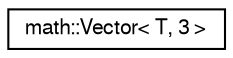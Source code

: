 digraph "Graphical Class Hierarchy"
{
  edge [fontname="FreeSans",fontsize="10",labelfontname="FreeSans",labelfontsize="10"];
  node [fontname="FreeSans",fontsize="10",shape=record];
  rankdir="LR";
  Node0 [label="math::Vector\< T, 3 \>",height=0.2,width=0.4,color="black", fillcolor="white", style="filled",URL="$classmath_1_1_vector.html"];
}
